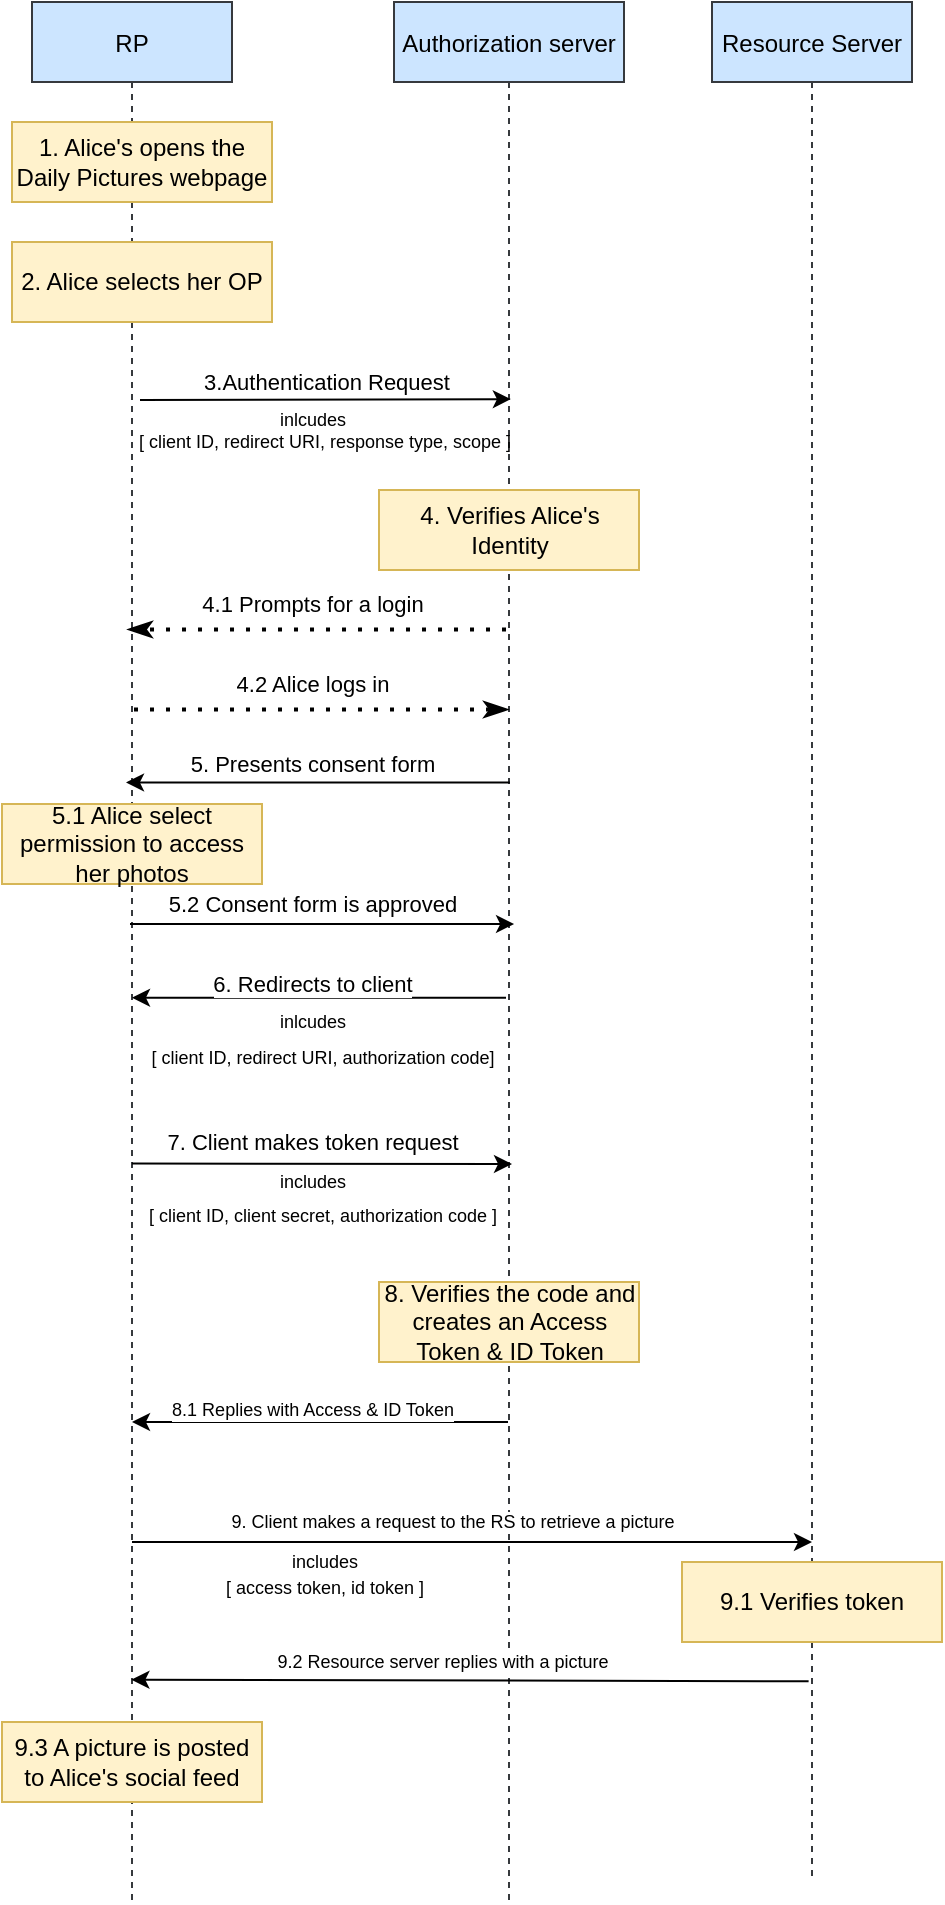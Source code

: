 <mxfile version="14.7.3" type="device"><diagram id="kgpKYQtTHZ0yAKxKKP6v" name="Page-1"><mxGraphModel dx="1422" dy="726" grid="1" gridSize="10" guides="1" tooltips="1" connect="1" arrows="1" fold="1" page="1" pageScale="1" pageWidth="850" pageHeight="1100" math="0" shadow="0"><root><mxCell id="0"/><mxCell id="1" parent="0"/><mxCell id="3nuBFxr9cyL0pnOWT2aG-1" value="RP" style="shape=umlLifeline;perimeter=lifelinePerimeter;container=1;collapsible=0;recursiveResize=0;rounded=0;shadow=0;strokeWidth=1;fillColor=#cce5ff;strokeColor=#36393d;" parent="1" vertex="1"><mxGeometry x="160" y="80" width="100" height="950" as="geometry"/></mxCell><mxCell id="3nuBFxr9cyL0pnOWT2aG-5" value="Authorization server" style="shape=umlLifeline;perimeter=lifelinePerimeter;container=1;collapsible=0;recursiveResize=0;rounded=0;shadow=0;strokeWidth=1;fillColor=#cce5ff;strokeColor=#36393d;" parent="1" vertex="1"><mxGeometry x="341" y="80" width="115" height="950" as="geometry"/></mxCell><mxCell id="Ddybho6LYG-OsXg6gpNo-23" value="4. Verifies Alice's Identity" style="rounded=0;whiteSpace=wrap;html=1;fillColor=#fff2cc;strokeColor=#d6b656;" vertex="1" parent="3nuBFxr9cyL0pnOWT2aG-5"><mxGeometry x="-7.5" y="244" width="130" height="40" as="geometry"/></mxCell><mxCell id="Ddybho6LYG-OsXg6gpNo-3" value="Resource Server" style="shape=umlLifeline;perimeter=lifelinePerimeter;container=1;collapsible=0;recursiveResize=0;rounded=0;shadow=0;strokeWidth=1;fillColor=#cce5ff;strokeColor=#36393d;" vertex="1" parent="1"><mxGeometry x="500" y="80" width="100" height="940" as="geometry"/></mxCell><mxCell id="Ddybho6LYG-OsXg6gpNo-7" value="2. Alice selects her OP" style="rounded=0;whiteSpace=wrap;html=1;fillColor=#fff2cc;strokeColor=#d6b656;" vertex="1" parent="1"><mxGeometry x="150" y="200" width="130" height="40" as="geometry"/></mxCell><mxCell id="Ddybho6LYG-OsXg6gpNo-17" value="1. Alice's opens the Daily Pictures webpage" style="rounded=0;whiteSpace=wrap;html=1;fillColor=#fff2cc;strokeColor=#d6b656;" vertex="1" parent="1"><mxGeometry x="150" y="140" width="130" height="40" as="geometry"/></mxCell><mxCell id="Ddybho6LYG-OsXg6gpNo-20" value="3.Authentication Request" style="endArrow=classic;html=1;entryX=0.508;entryY=0.209;entryDx=0;entryDy=0;entryPerimeter=0;" edge="1" parent="1" target="3nuBFxr9cyL0pnOWT2aG-5"><mxGeometry x="0.005" y="9" width="50" height="50" relative="1" as="geometry"><mxPoint x="214" y="279" as="sourcePoint"/><mxPoint x="380" y="279" as="targetPoint"/><mxPoint as="offset"/></mxGeometry></mxCell><mxCell id="Ddybho6LYG-OsXg6gpNo-22" value="&lt;font style=&quot;font-size: 9px;&quot;&gt;[ client ID, redirect URI, response type, scope ]&lt;/font&gt;" style="text;html=1;align=center;verticalAlign=middle;resizable=0;points=[];autosize=1;strokeColor=none;fontSize=9;" vertex="1" parent="1"><mxGeometry x="206" y="290" width="200" height="20" as="geometry"/></mxCell><mxCell id="Ddybho6LYG-OsXg6gpNo-24" value="4.1 Prompts for a login" style="endArrow=classicThin;dashed=1;html=1;dashPattern=1 3;strokeWidth=2;exitX=0.487;exitY=0.563;exitDx=0;exitDy=0;exitPerimeter=0;entryX=0.48;entryY=0.563;entryDx=0;entryDy=0;entryPerimeter=0;startArrow=none;startFill=0;endFill=1;" edge="1" parent="1"><mxGeometry x="0.026" y="-13" width="50" height="50" relative="1" as="geometry"><mxPoint x="397.005" y="393.76" as="sourcePoint"/><mxPoint x="208" y="393.76" as="targetPoint"/><mxPoint as="offset"/></mxGeometry></mxCell><mxCell id="Ddybho6LYG-OsXg6gpNo-25" value="4.2 Alice logs in" style="endArrow=classicThin;dashed=1;html=1;dashPattern=1 3;strokeWidth=2;exitX=0.51;exitY=0.64;exitDx=0;exitDy=0;exitPerimeter=0;startArrow=none;startFill=0;endFill=1;" edge="1" parent="1"><mxGeometry x="-0.048" y="13" width="50" height="50" relative="1" as="geometry"><mxPoint x="211" y="433.8" as="sourcePoint"/><mxPoint x="398" y="433.8" as="targetPoint"/><mxPoint as="offset"/></mxGeometry></mxCell><mxCell id="Ddybho6LYG-OsXg6gpNo-27" value="5. Presents consent form" style="endArrow=classic;html=1;exitX=0.504;exitY=0.71;exitDx=0;exitDy=0;exitPerimeter=0;entryX=0.47;entryY=0.71;entryDx=0;entryDy=0;entryPerimeter=0;" edge="1" parent="1"><mxGeometry x="0.031" y="-9" width="50" height="50" relative="1" as="geometry"><mxPoint x="398.96" y="470.2" as="sourcePoint"/><mxPoint x="207" y="470.2" as="targetPoint"/><mxPoint as="offset"/></mxGeometry></mxCell><mxCell id="Ddybho6LYG-OsXg6gpNo-28" value="5.1 Alice select permission to access her photos" style="rounded=0;whiteSpace=wrap;html=1;fillColor=#fff2cc;strokeColor=#d6b656;" vertex="1" parent="1"><mxGeometry x="145" y="481" width="130" height="40" as="geometry"/></mxCell><mxCell id="Ddybho6LYG-OsXg6gpNo-30" value="5.2 Consent form is approved" style="endArrow=classic;html=1;exitX=0.49;exitY=0.802;exitDx=0;exitDy=0;exitPerimeter=0;entryX=0.522;entryY=0.802;entryDx=0;entryDy=0;entryPerimeter=0;" edge="1" parent="1"><mxGeometry x="-0.052" y="10" width="50" height="50" relative="1" as="geometry"><mxPoint x="209" y="541.04" as="sourcePoint"/><mxPoint x="401.03" y="541.04" as="targetPoint"/><mxPoint as="offset"/></mxGeometry></mxCell><mxCell id="Ddybho6LYG-OsXg6gpNo-34" value="6. Redirects to client" style="endArrow=classic;html=1;exitX=0.487;exitY=0.917;exitDx=0;exitDy=0;exitPerimeter=0;entryX=0.5;entryY=0.917;entryDx=0;entryDy=0;entryPerimeter=0;" edge="1" parent="1"><mxGeometry x="0.037" y="-7" width="50" height="50" relative="1" as="geometry"><mxPoint x="397.005" y="577.84" as="sourcePoint"/><mxPoint x="210" y="577.84" as="targetPoint"/><mxPoint as="offset"/></mxGeometry></mxCell><mxCell id="Ddybho6LYG-OsXg6gpNo-35" value="&lt;font style=&quot;font-size: 9px&quot;&gt;[ client ID, client secret, authorization code ]&lt;/font&gt;" style="text;html=1;align=center;verticalAlign=middle;resizable=0;points=[];autosize=1;strokeColor=none;" vertex="1" parent="1"><mxGeometry x="210" y="676" width="190" height="20" as="geometry"/></mxCell><mxCell id="Ddybho6LYG-OsXg6gpNo-36" value="inlcudes" style="text;html=1;align=center;verticalAlign=middle;resizable=0;points=[];autosize=1;strokeColor=none;fontSize=9;" vertex="1" parent="1"><mxGeometry x="275" y="279" width="50" height="20" as="geometry"/></mxCell><mxCell id="Ddybho6LYG-OsXg6gpNo-37" value="inlcudes" style="text;html=1;align=center;verticalAlign=middle;resizable=0;points=[];autosize=1;strokeColor=none;fontSize=9;" vertex="1" parent="1"><mxGeometry x="275" y="580" width="50" height="20" as="geometry"/></mxCell><mxCell id="Ddybho6LYG-OsXg6gpNo-38" value="&lt;font style=&quot;font-size: 9px&quot;&gt;[ client ID, redirect URI, authorization code]&lt;/font&gt;" style="text;html=1;align=center;verticalAlign=middle;resizable=0;points=[];autosize=1;strokeColor=none;fontSize=9;" vertex="1" parent="1"><mxGeometry x="210" y="598" width="190" height="20" as="geometry"/></mxCell><mxCell id="Ddybho6LYG-OsXg6gpNo-39" value="&lt;font style=&quot;font-size: 11px&quot;&gt;7. Client makes token request&lt;/font&gt;" style="endArrow=classic;html=1;fontSize=9;exitX=0.5;exitY=0.74;exitDx=0;exitDy=0;exitPerimeter=0;" edge="1" parent="1"><mxGeometry x="-0.053" y="11" width="50" height="50" relative="1" as="geometry"><mxPoint x="210" y="660.8" as="sourcePoint"/><mxPoint x="400" y="661" as="targetPoint"/><mxPoint as="offset"/></mxGeometry></mxCell><mxCell id="Ddybho6LYG-OsXg6gpNo-41" value="includes" style="text;html=1;align=center;verticalAlign=middle;resizable=0;points=[];autosize=1;strokeColor=none;fontSize=9;" vertex="1" parent="1"><mxGeometry x="275" y="660" width="50" height="20" as="geometry"/></mxCell><mxCell id="Ddybho6LYG-OsXg6gpNo-43" value="8. Verifies the code and creates an Access Token &amp;amp; ID Token" style="rounded=0;whiteSpace=wrap;html=1;fillColor=#fff2cc;strokeColor=#d6b656;" vertex="1" parent="1"><mxGeometry x="333.5" y="720" width="130" height="40" as="geometry"/></mxCell><mxCell id="Ddybho6LYG-OsXg6gpNo-44" value="8.1 Replies with Access &amp;amp; ID Token" style="endArrow=classic;html=1;fontSize=9;" edge="1" parent="1" source="3nuBFxr9cyL0pnOWT2aG-5"><mxGeometry x="0.049" y="-6" width="50" height="50" relative="1" as="geometry"><mxPoint x="399" y="790" as="sourcePoint"/><mxPoint x="210" y="790" as="targetPoint"/><mxPoint as="offset"/></mxGeometry></mxCell><mxCell id="Ddybho6LYG-OsXg6gpNo-46" value="" style="endArrow=classic;html=1;fontSize=9;" edge="1" parent="1"><mxGeometry width="50" height="50" relative="1" as="geometry"><mxPoint x="210" y="850" as="sourcePoint"/><mxPoint x="550" y="850" as="targetPoint"/></mxGeometry></mxCell><mxCell id="Ddybho6LYG-OsXg6gpNo-47" value="9. Client makes a request to the RS to retrieve a picture" style="edgeLabel;html=1;align=center;verticalAlign=middle;resizable=0;points=[];fontSize=9;" vertex="1" connectable="0" parent="Ddybho6LYG-OsXg6gpNo-46"><mxGeometry x="-0.397" relative="1" as="geometry"><mxPoint x="57" y="-10" as="offset"/></mxGeometry></mxCell><mxCell id="Ddybho6LYG-OsXg6gpNo-48" value="" style="endArrow=classic;html=1;fontSize=9;exitX=0.483;exitY=0.952;exitDx=0;exitDy=0;exitPerimeter=0;entryX=0.497;entryY=0.951;entryDx=0;entryDy=0;entryPerimeter=0;" edge="1" parent="1"><mxGeometry width="50" height="50" relative="1" as="geometry"><mxPoint x="548.3" y="919.68" as="sourcePoint"/><mxPoint x="209.7" y="918.84" as="targetPoint"/></mxGeometry></mxCell><mxCell id="Ddybho6LYG-OsXg6gpNo-51" value="9.2 Resource server replies with a picture" style="edgeLabel;html=1;align=center;verticalAlign=middle;resizable=0;points=[];fontSize=9;" vertex="1" connectable="0" parent="Ddybho6LYG-OsXg6gpNo-48"><mxGeometry x="0.083" relative="1" as="geometry"><mxPoint y="-9" as="offset"/></mxGeometry></mxCell><mxCell id="Ddybho6LYG-OsXg6gpNo-52" value="9.1 Verifies token" style="rounded=0;whiteSpace=wrap;html=1;fillColor=#fff2cc;strokeColor=#d6b656;" vertex="1" parent="1"><mxGeometry x="485" y="860" width="130" height="40" as="geometry"/></mxCell><mxCell id="Ddybho6LYG-OsXg6gpNo-53" value="9.3 A picture is posted to Alice's social feed" style="rounded=0;whiteSpace=wrap;html=1;fillColor=#fff2cc;strokeColor=#d6b656;" vertex="1" parent="1"><mxGeometry x="145" y="940" width="130" height="40" as="geometry"/></mxCell><mxCell id="Ddybho6LYG-OsXg6gpNo-54" value="includes" style="text;html=1;align=center;verticalAlign=middle;resizable=0;points=[];autosize=1;strokeColor=none;fontSize=9;" vertex="1" parent="1"><mxGeometry x="281" y="850" width="50" height="20" as="geometry"/></mxCell><mxCell id="Ddybho6LYG-OsXg6gpNo-55" value="&lt;font style=&quot;font-size: 9px;&quot;&gt;[ access token, id token ]&lt;/font&gt;" style="text;html=1;align=center;verticalAlign=middle;resizable=0;points=[];autosize=1;strokeColor=none;fontSize=9;" vertex="1" parent="1"><mxGeometry x="251" y="863" width="110" height="20" as="geometry"/></mxCell></root></mxGraphModel></diagram></mxfile>